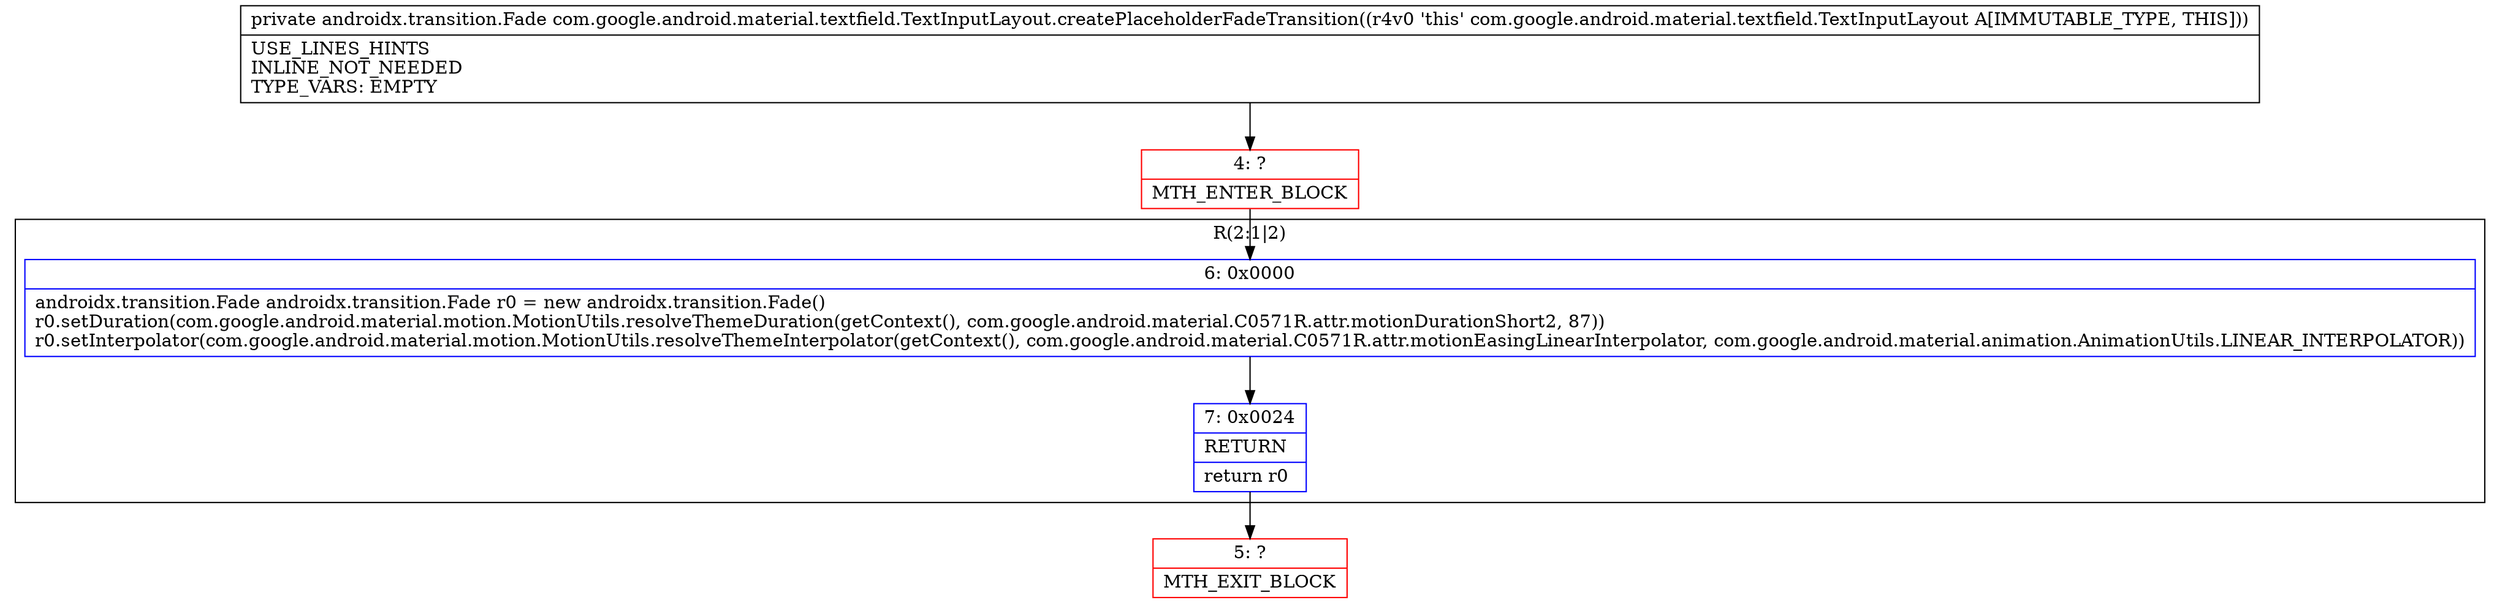 digraph "CFG forcom.google.android.material.textfield.TextInputLayout.createPlaceholderFadeTransition()Landroidx\/transition\/Fade;" {
subgraph cluster_Region_154455657 {
label = "R(2:1|2)";
node [shape=record,color=blue];
Node_6 [shape=record,label="{6\:\ 0x0000|androidx.transition.Fade androidx.transition.Fade r0 = new androidx.transition.Fade()\lr0.setDuration(com.google.android.material.motion.MotionUtils.resolveThemeDuration(getContext(), com.google.android.material.C0571R.attr.motionDurationShort2, 87))\lr0.setInterpolator(com.google.android.material.motion.MotionUtils.resolveThemeInterpolator(getContext(), com.google.android.material.C0571R.attr.motionEasingLinearInterpolator, com.google.android.material.animation.AnimationUtils.LINEAR_INTERPOLATOR))\l}"];
Node_7 [shape=record,label="{7\:\ 0x0024|RETURN\l|return r0\l}"];
}
Node_4 [shape=record,color=red,label="{4\:\ ?|MTH_ENTER_BLOCK\l}"];
Node_5 [shape=record,color=red,label="{5\:\ ?|MTH_EXIT_BLOCK\l}"];
MethodNode[shape=record,label="{private androidx.transition.Fade com.google.android.material.textfield.TextInputLayout.createPlaceholderFadeTransition((r4v0 'this' com.google.android.material.textfield.TextInputLayout A[IMMUTABLE_TYPE, THIS]))  | USE_LINES_HINTS\lINLINE_NOT_NEEDED\lTYPE_VARS: EMPTY\l}"];
MethodNode -> Node_4;Node_6 -> Node_7;
Node_7 -> Node_5;
Node_4 -> Node_6;
}

